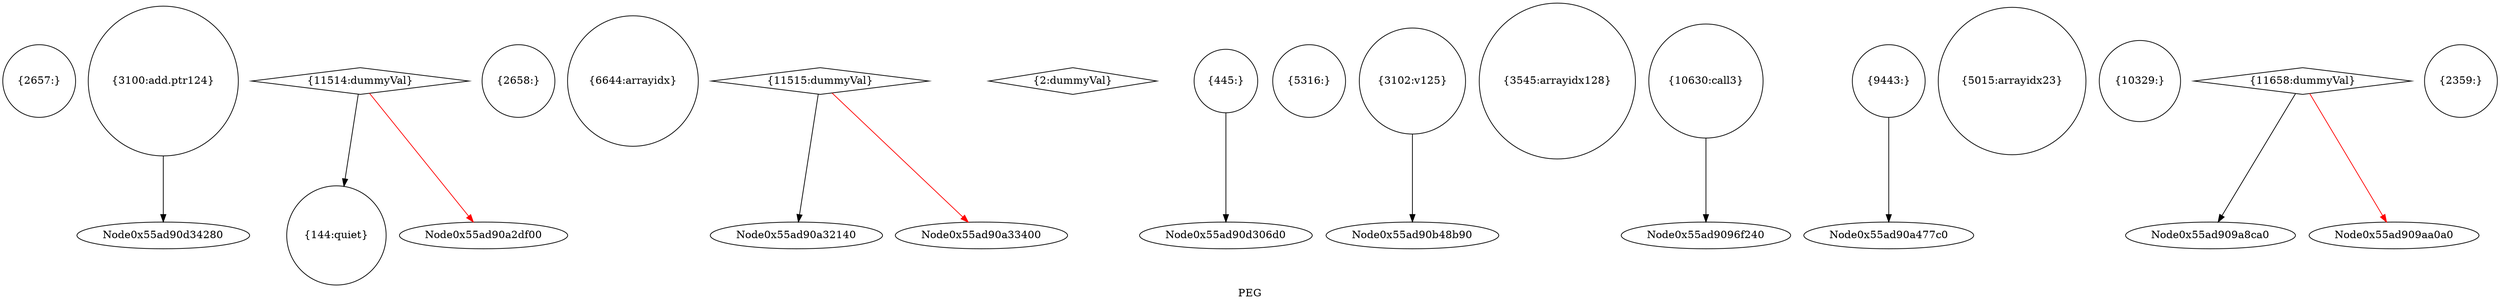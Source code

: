 digraph "PEG" {
	label="PEG";

	Node0x55ad90962760 [shape=record,shape=circle,label="{2657:}"];
	Node0x55ad90962b20 [shape=record,shape=circle,label="{3100:add.ptr124}"];
	Node0x55ad90962b20 -> Node0x55ad90d34280[color=black];
	Node0x55ad90bf1090 [shape=record,shape=diamond,label="{11514:dummyVal}"];
	Node0x55ad90bf1090 -> Node0x55ad90a2d000[color=black];
	Node0x55ad90bf1090 -> Node0x55ad90a2df00[color=red];
	Node0x55ad90963ca0 [shape=record,shape=circle,label="{2658:}"];
	Node0x55ad90964a60 [shape=record,shape=circle,label="{6644:arrayidx}"];
	Node0x55ad90bf1710 [shape=record,shape=diamond,label="{11515:dummyVal}"];
	Node0x55ad90bf1710 -> Node0x55ad90a32140[color=black];
	Node0x55ad90bf1710 -> Node0x55ad90a33400[color=red];
	Node0x55ad90964ba0 [shape=record,shape=diamond,label="{2:dummyVal}"];
	Node0x55ad909650a0 [shape=record,shape=circle,label="{445:}"];
	Node0x55ad909650a0 -> Node0x55ad90d306d0[color=black];
	Node0x55ad909651e0 [shape=record,shape=circle,label="{5316:}"];
	Node0x55ad90965320 [shape=record,shape=circle,label="{3102:v125}"];
	Node0x55ad90965320 -> Node0x55ad90b48b90[color=black];
	Node0x55ad90965820 [shape=record,shape=circle,label="{3545:arrayidx128}"];
	Node0x55ad90965960 [shape=record,shape=circle,label="{10630:call3}"];
	Node0x55ad90965960 -> Node0x55ad9096f240[color=black];
    	Node0x55ad90a2cec0 [shape=record,shape=circle,label="{9443:}"];
	Node0x55ad90a2cec0 -> Node0x55ad90a477c0[color=black];
	Node0x55ad90a2d000 [shape=record,shape=circle,label="{144:quiet}"];
	Node0x55ad90a2d280 [shape=record,shape=circle,label="{5015:arrayidx23}"];
	Node0x55ad90a2d780 [shape=record,shape=circle,label="{10329:}"];
	Node0x55ad90c2b890 [shape=record,shape=diamond,label="{11658:dummyVal}"];
	Node0x55ad90c2b890 -> Node0x55ad909a8ca0[color=black];
	Node0x55ad90c2b890 -> Node0x55ad909aa0a0[color=red];
	Node0x55ad90a2ddc0 [shape=record,shape=circle,label="{2359:}"];

}
